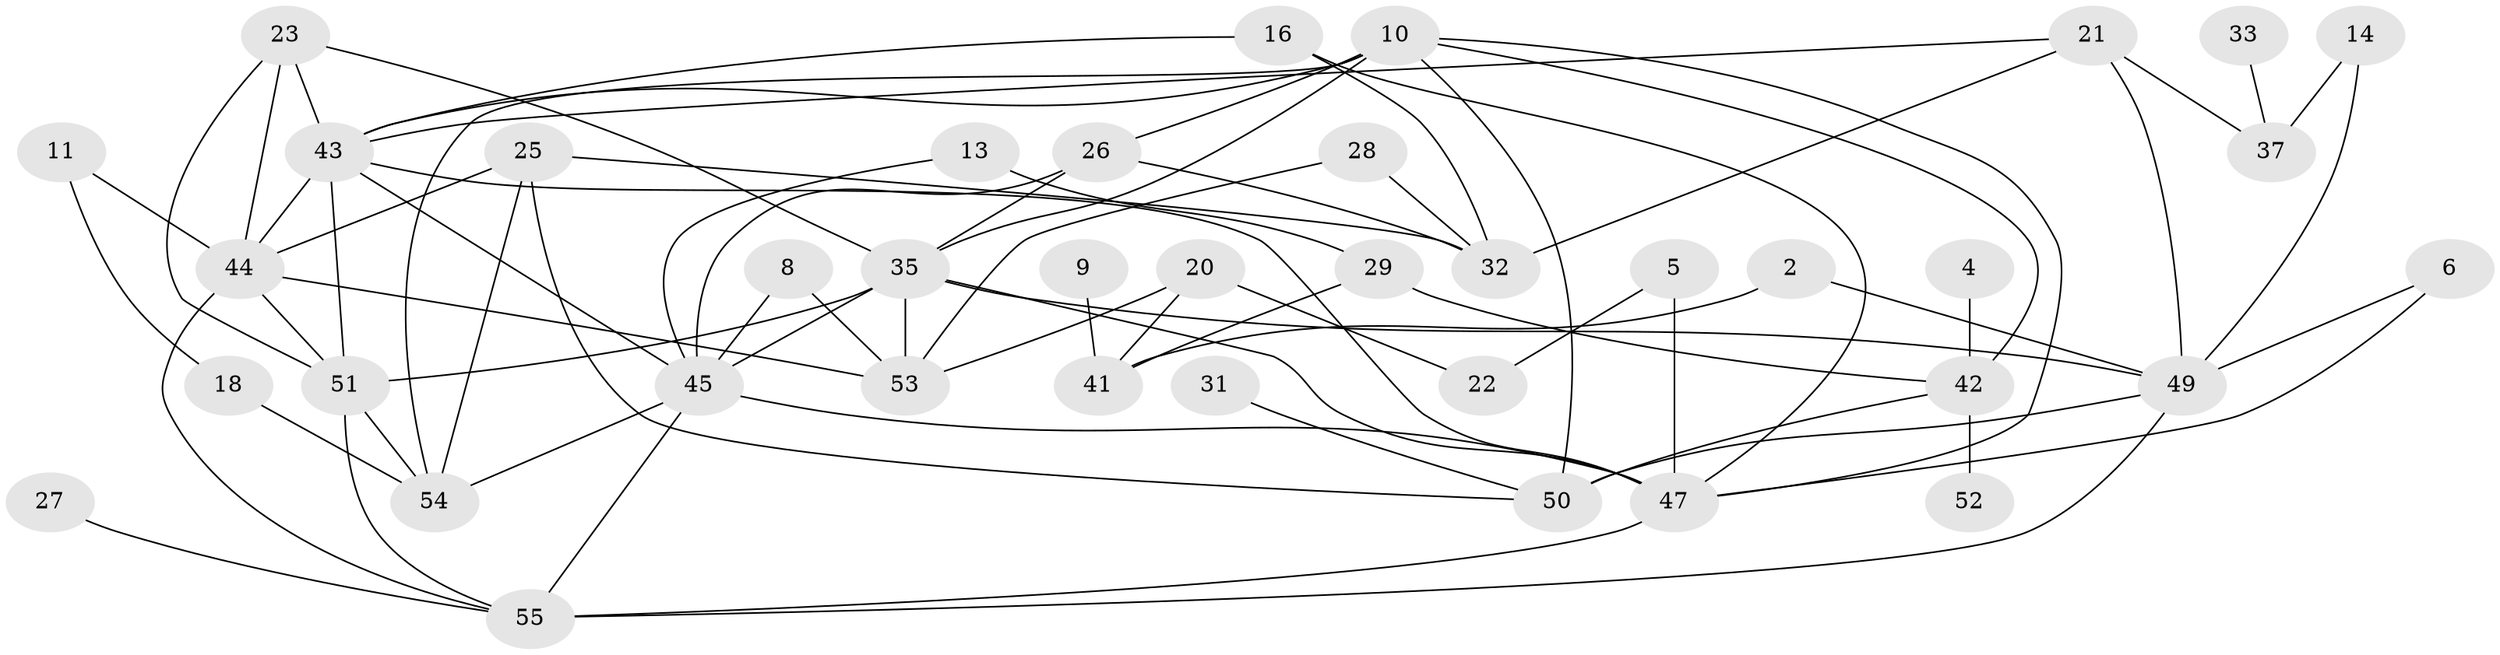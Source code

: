 // original degree distribution, {2: 0.21818181818181817, 7: 0.00909090909090909, 0: 0.14545454545454545, 3: 0.2727272727272727, 4: 0.12727272727272726, 1: 0.12727272727272726, 5: 0.08181818181818182, 6: 0.01818181818181818}
// Generated by graph-tools (version 1.1) at 2025/49/03/09/25 03:49:09]
// undirected, 39 vertices, 74 edges
graph export_dot {
graph [start="1"]
  node [color=gray90,style=filled];
  2;
  4;
  5;
  6;
  8;
  9;
  10;
  11;
  13;
  14;
  16;
  18;
  20;
  21;
  22;
  23;
  25;
  26;
  27;
  28;
  29;
  31;
  32;
  33;
  35;
  37;
  41;
  42;
  43;
  44;
  45;
  47;
  49;
  50;
  51;
  52;
  53;
  54;
  55;
  2 -- 41 [weight=1.0];
  2 -- 49 [weight=1.0];
  4 -- 42 [weight=1.0];
  5 -- 22 [weight=1.0];
  5 -- 47 [weight=1.0];
  6 -- 47 [weight=1.0];
  6 -- 49 [weight=1.0];
  8 -- 45 [weight=1.0];
  8 -- 53 [weight=1.0];
  9 -- 41 [weight=1.0];
  10 -- 26 [weight=1.0];
  10 -- 35 [weight=1.0];
  10 -- 42 [weight=1.0];
  10 -- 43 [weight=1.0];
  10 -- 47 [weight=1.0];
  10 -- 50 [weight=1.0];
  10 -- 54 [weight=1.0];
  11 -- 18 [weight=1.0];
  11 -- 44 [weight=1.0];
  13 -- 29 [weight=1.0];
  13 -- 45 [weight=1.0];
  14 -- 37 [weight=1.0];
  14 -- 49 [weight=1.0];
  16 -- 32 [weight=1.0];
  16 -- 43 [weight=1.0];
  16 -- 47 [weight=1.0];
  18 -- 54 [weight=1.0];
  20 -- 22 [weight=1.0];
  20 -- 41 [weight=1.0];
  20 -- 53 [weight=1.0];
  21 -- 32 [weight=1.0];
  21 -- 37 [weight=1.0];
  21 -- 43 [weight=1.0];
  21 -- 49 [weight=1.0];
  23 -- 35 [weight=1.0];
  23 -- 43 [weight=1.0];
  23 -- 44 [weight=1.0];
  23 -- 51 [weight=1.0];
  25 -- 32 [weight=1.0];
  25 -- 44 [weight=1.0];
  25 -- 50 [weight=1.0];
  25 -- 54 [weight=1.0];
  26 -- 32 [weight=1.0];
  26 -- 35 [weight=1.0];
  26 -- 45 [weight=1.0];
  27 -- 55 [weight=1.0];
  28 -- 32 [weight=1.0];
  28 -- 53 [weight=1.0];
  29 -- 41 [weight=1.0];
  29 -- 42 [weight=2.0];
  31 -- 50 [weight=1.0];
  33 -- 37 [weight=1.0];
  35 -- 45 [weight=2.0];
  35 -- 47 [weight=1.0];
  35 -- 49 [weight=2.0];
  35 -- 51 [weight=2.0];
  35 -- 53 [weight=1.0];
  42 -- 50 [weight=1.0];
  42 -- 52 [weight=1.0];
  43 -- 44 [weight=1.0];
  43 -- 45 [weight=1.0];
  43 -- 47 [weight=1.0];
  43 -- 51 [weight=1.0];
  44 -- 51 [weight=1.0];
  44 -- 53 [weight=1.0];
  44 -- 55 [weight=1.0];
  45 -- 47 [weight=1.0];
  45 -- 54 [weight=1.0];
  45 -- 55 [weight=1.0];
  47 -- 55 [weight=1.0];
  49 -- 50 [weight=1.0];
  49 -- 55 [weight=1.0];
  51 -- 54 [weight=1.0];
  51 -- 55 [weight=1.0];
}

